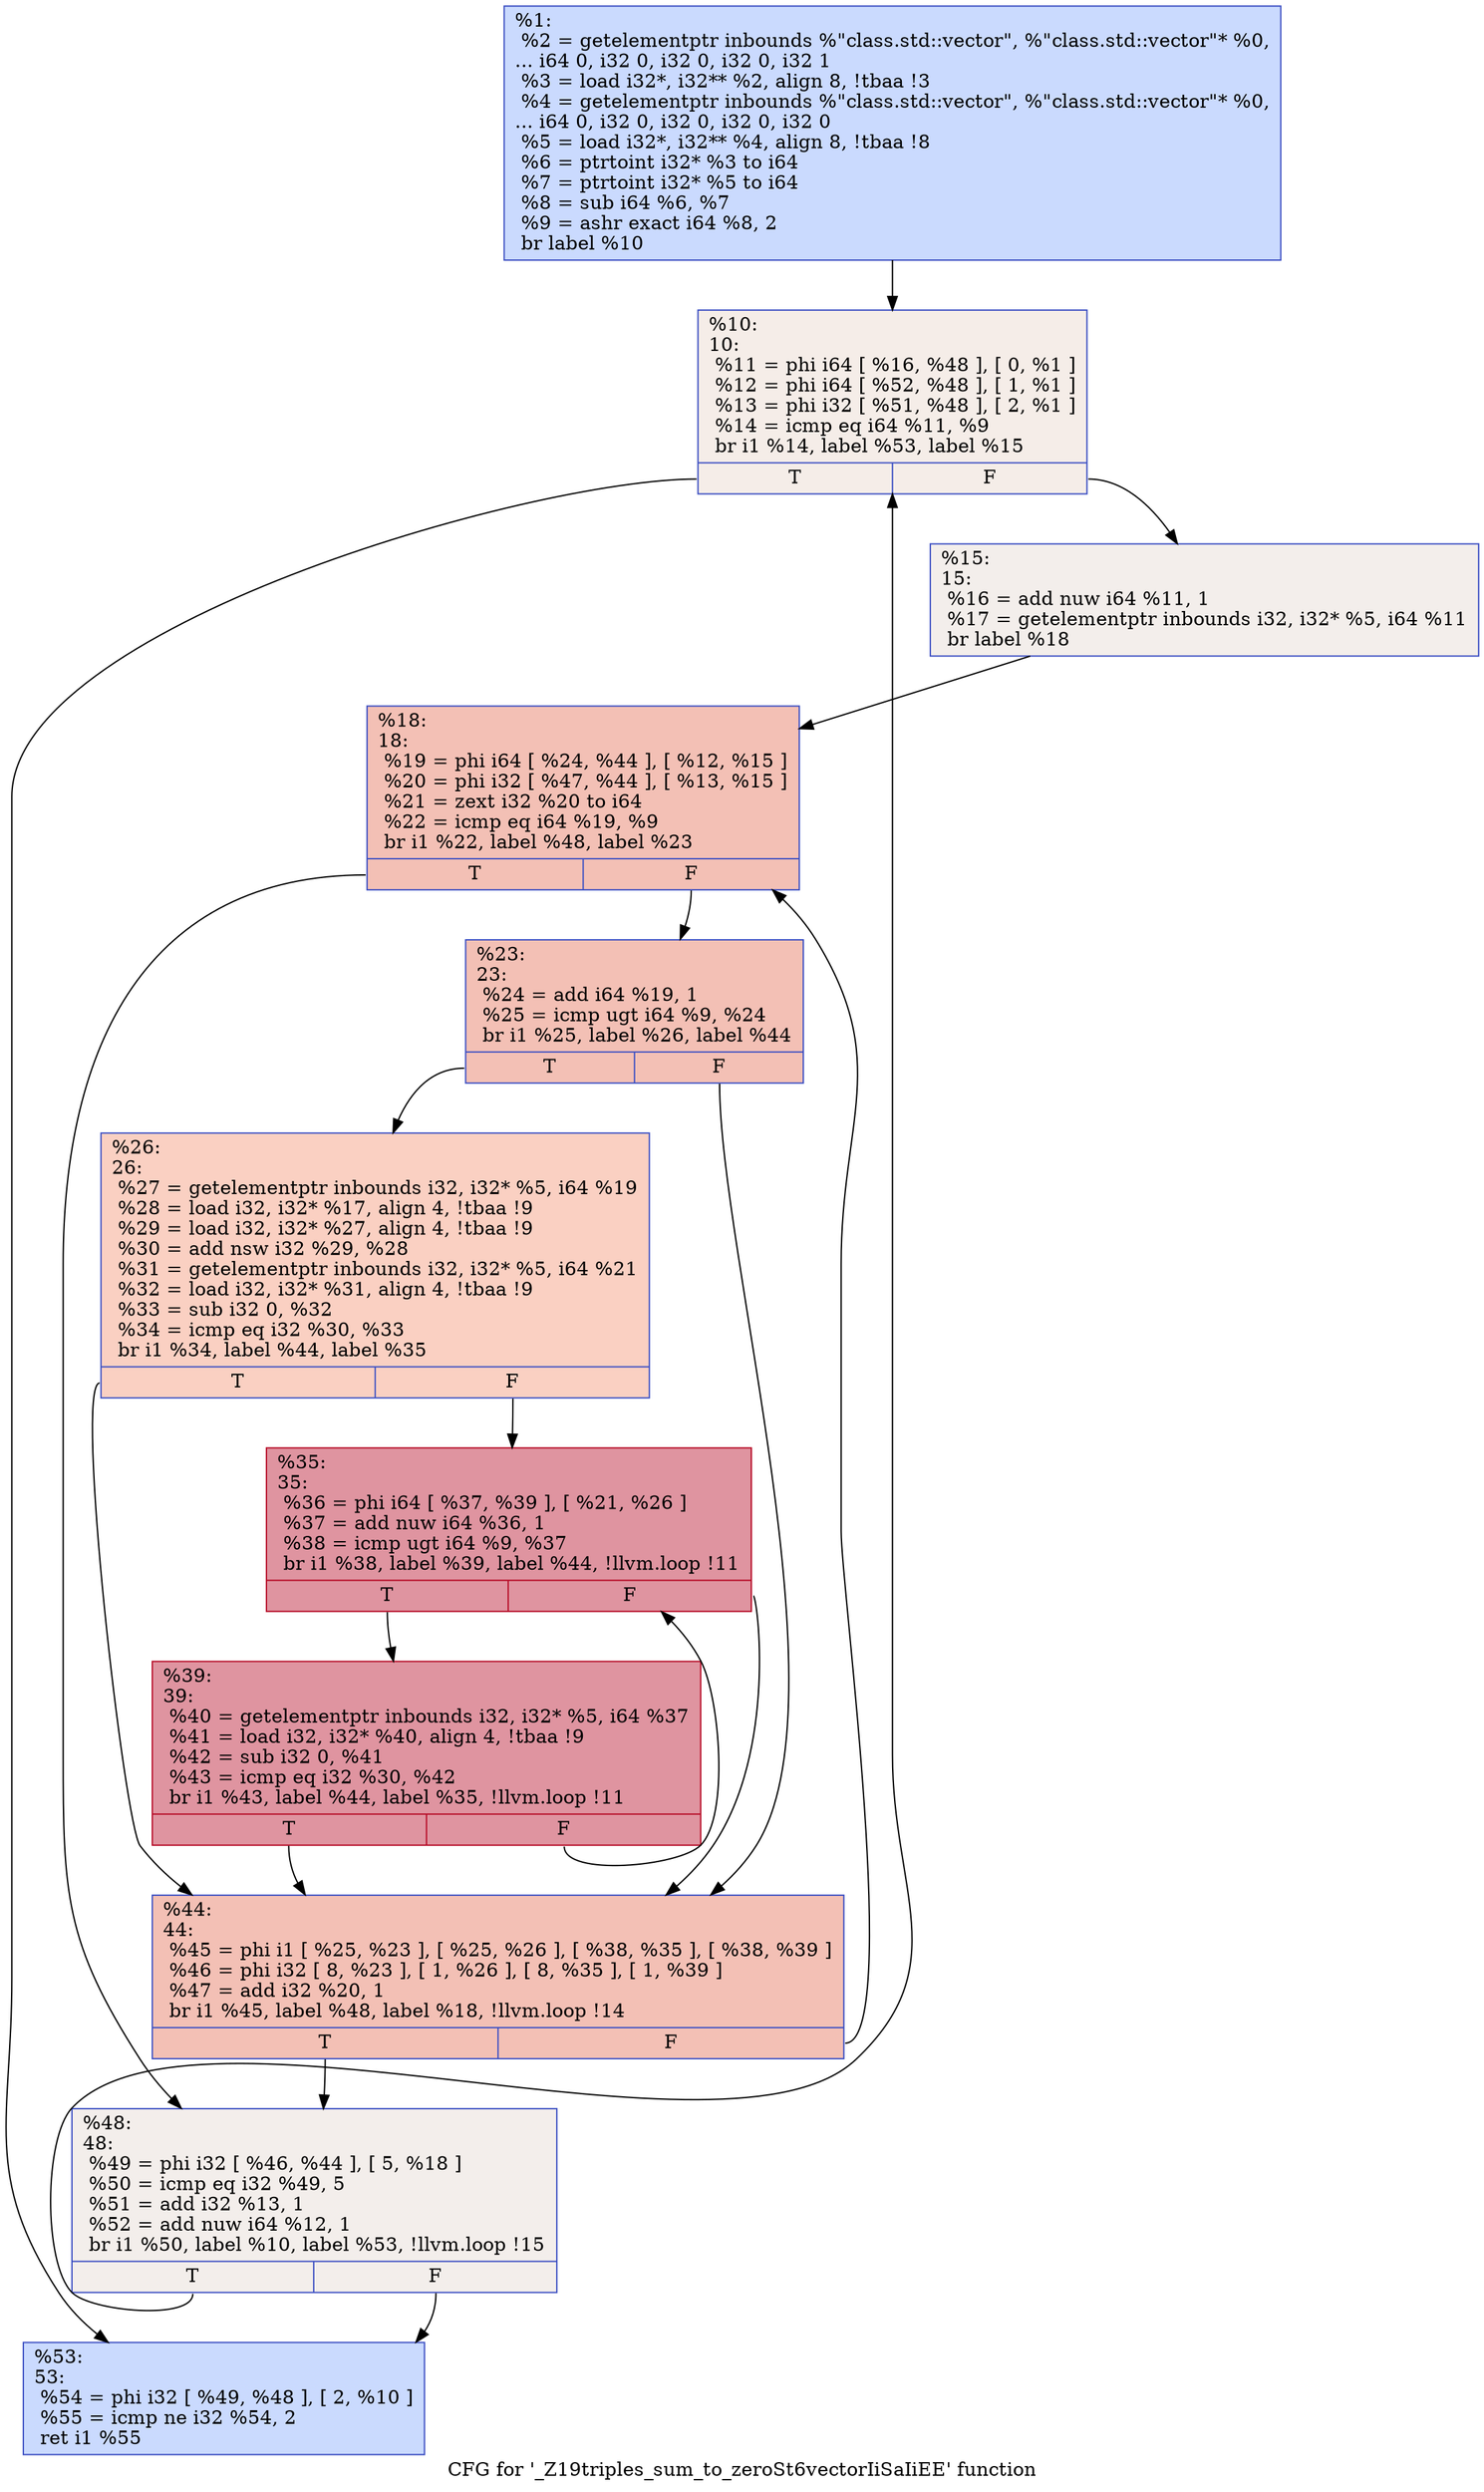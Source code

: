 digraph "CFG for '_Z19triples_sum_to_zeroSt6vectorIiSaIiEE' function" {
	label="CFG for '_Z19triples_sum_to_zeroSt6vectorIiSaIiEE' function";

	Node0x5640a4c8b4b0 [shape=record,color="#3d50c3ff", style=filled, fillcolor="#88abfd70",label="{%1:\l  %2 = getelementptr inbounds %\"class.std::vector\", %\"class.std::vector\"* %0,\l... i64 0, i32 0, i32 0, i32 0, i32 1\l  %3 = load i32*, i32** %2, align 8, !tbaa !3\l  %4 = getelementptr inbounds %\"class.std::vector\", %\"class.std::vector\"* %0,\l... i64 0, i32 0, i32 0, i32 0, i32 0\l  %5 = load i32*, i32** %4, align 8, !tbaa !8\l  %6 = ptrtoint i32* %3 to i64\l  %7 = ptrtoint i32* %5 to i64\l  %8 = sub i64 %6, %7\l  %9 = ashr exact i64 %8, 2\l  br label %10\l}"];
	Node0x5640a4c8b4b0 -> Node0x5640a4c8c950;
	Node0x5640a4c8c950 [shape=record,color="#3d50c3ff", style=filled, fillcolor="#e8d6cc70",label="{%10:\l10:                                               \l  %11 = phi i64 [ %16, %48 ], [ 0, %1 ]\l  %12 = phi i64 [ %52, %48 ], [ 1, %1 ]\l  %13 = phi i32 [ %51, %48 ], [ 2, %1 ]\l  %14 = icmp eq i64 %11, %9\l  br i1 %14, label %53, label %15\l|{<s0>T|<s1>F}}"];
	Node0x5640a4c8c950:s0 -> Node0x5640a4c8d2f0;
	Node0x5640a4c8c950:s1 -> Node0x5640a4c8d380;
	Node0x5640a4c8d380 [shape=record,color="#3d50c3ff", style=filled, fillcolor="#e5d8d170",label="{%15:\l15:                                               \l  %16 = add nuw i64 %11, 1\l  %17 = getelementptr inbounds i32, i32* %5, i64 %11\l  br label %18\l}"];
	Node0x5640a4c8d380 -> Node0x5640a4c8d5f0;
	Node0x5640a4c8d5f0 [shape=record,color="#3d50c3ff", style=filled, fillcolor="#e5705870",label="{%18:\l18:                                               \l  %19 = phi i64 [ %24, %44 ], [ %12, %15 ]\l  %20 = phi i32 [ %47, %44 ], [ %13, %15 ]\l  %21 = zext i32 %20 to i64\l  %22 = icmp eq i64 %19, %9\l  br i1 %22, label %48, label %23\l|{<s0>T|<s1>F}}"];
	Node0x5640a4c8d5f0:s0 -> Node0x5640a4c8ce80;
	Node0x5640a4c8d5f0:s1 -> Node0x5640a4c8d940;
	Node0x5640a4c8d940 [shape=record,color="#3d50c3ff", style=filled, fillcolor="#e5705870",label="{%23:\l23:                                               \l  %24 = add i64 %19, 1\l  %25 = icmp ugt i64 %9, %24\l  br i1 %25, label %26, label %44\l|{<s0>T|<s1>F}}"];
	Node0x5640a4c8d940:s0 -> Node0x5640a4c8dba0;
	Node0x5640a4c8d940:s1 -> Node0x5640a4c8d6b0;
	Node0x5640a4c8dba0 [shape=record,color="#3d50c3ff", style=filled, fillcolor="#f3947570",label="{%26:\l26:                                               \l  %27 = getelementptr inbounds i32, i32* %5, i64 %19\l  %28 = load i32, i32* %17, align 4, !tbaa !9\l  %29 = load i32, i32* %27, align 4, !tbaa !9\l  %30 = add nsw i32 %29, %28\l  %31 = getelementptr inbounds i32, i32* %5, i64 %21\l  %32 = load i32, i32* %31, align 4, !tbaa !9\l  %33 = sub i32 0, %32\l  %34 = icmp eq i32 %30, %33\l  br i1 %34, label %44, label %35\l|{<s0>T|<s1>F}}"];
	Node0x5640a4c8dba0:s0 -> Node0x5640a4c8d6b0;
	Node0x5640a4c8dba0:s1 -> Node0x5640a4c8e9a0;
	Node0x5640a4c8e9a0 [shape=record,color="#b70d28ff", style=filled, fillcolor="#b70d2870",label="{%35:\l35:                                               \l  %36 = phi i64 [ %37, %39 ], [ %21, %26 ]\l  %37 = add nuw i64 %36, 1\l  %38 = icmp ugt i64 %9, %37\l  br i1 %38, label %39, label %44, !llvm.loop !11\l|{<s0>T|<s1>F}}"];
	Node0x5640a4c8e9a0:s0 -> Node0x5640a4c8eae0;
	Node0x5640a4c8e9a0:s1 -> Node0x5640a4c8d6b0;
	Node0x5640a4c8eae0 [shape=record,color="#b70d28ff", style=filled, fillcolor="#b70d2870",label="{%39:\l39:                                               \l  %40 = getelementptr inbounds i32, i32* %5, i64 %37\l  %41 = load i32, i32* %40, align 4, !tbaa !9\l  %42 = sub i32 0, %41\l  %43 = icmp eq i32 %30, %42\l  br i1 %43, label %44, label %35, !llvm.loop !11\l|{<s0>T|<s1>F}}"];
	Node0x5640a4c8eae0:s0 -> Node0x5640a4c8d6b0;
	Node0x5640a4c8eae0:s1 -> Node0x5640a4c8e9a0;
	Node0x5640a4c8d6b0 [shape=record,color="#3d50c3ff", style=filled, fillcolor="#e5705870",label="{%44:\l44:                                               \l  %45 = phi i1 [ %25, %23 ], [ %25, %26 ], [ %38, %35 ], [ %38, %39 ]\l  %46 = phi i32 [ 8, %23 ], [ 1, %26 ], [ 8, %35 ], [ 1, %39 ]\l  %47 = add i32 %20, 1\l  br i1 %45, label %48, label %18, !llvm.loop !14\l|{<s0>T|<s1>F}}"];
	Node0x5640a4c8d6b0:s0 -> Node0x5640a4c8ce80;
	Node0x5640a4c8d6b0:s1 -> Node0x5640a4c8d5f0;
	Node0x5640a4c8ce80 [shape=record,color="#3d50c3ff", style=filled, fillcolor="#e5d8d170",label="{%48:\l48:                                               \l  %49 = phi i32 [ %46, %44 ], [ 5, %18 ]\l  %50 = icmp eq i32 %49, 5\l  %51 = add i32 %13, 1\l  %52 = add nuw i64 %12, 1\l  br i1 %50, label %10, label %53, !llvm.loop !15\l|{<s0>T|<s1>F}}"];
	Node0x5640a4c8ce80:s0 -> Node0x5640a4c8c950;
	Node0x5640a4c8ce80:s1 -> Node0x5640a4c8d2f0;
	Node0x5640a4c8d2f0 [shape=record,color="#3d50c3ff", style=filled, fillcolor="#88abfd70",label="{%53:\l53:                                               \l  %54 = phi i32 [ %49, %48 ], [ 2, %10 ]\l  %55 = icmp ne i32 %54, 2\l  ret i1 %55\l}"];
}
